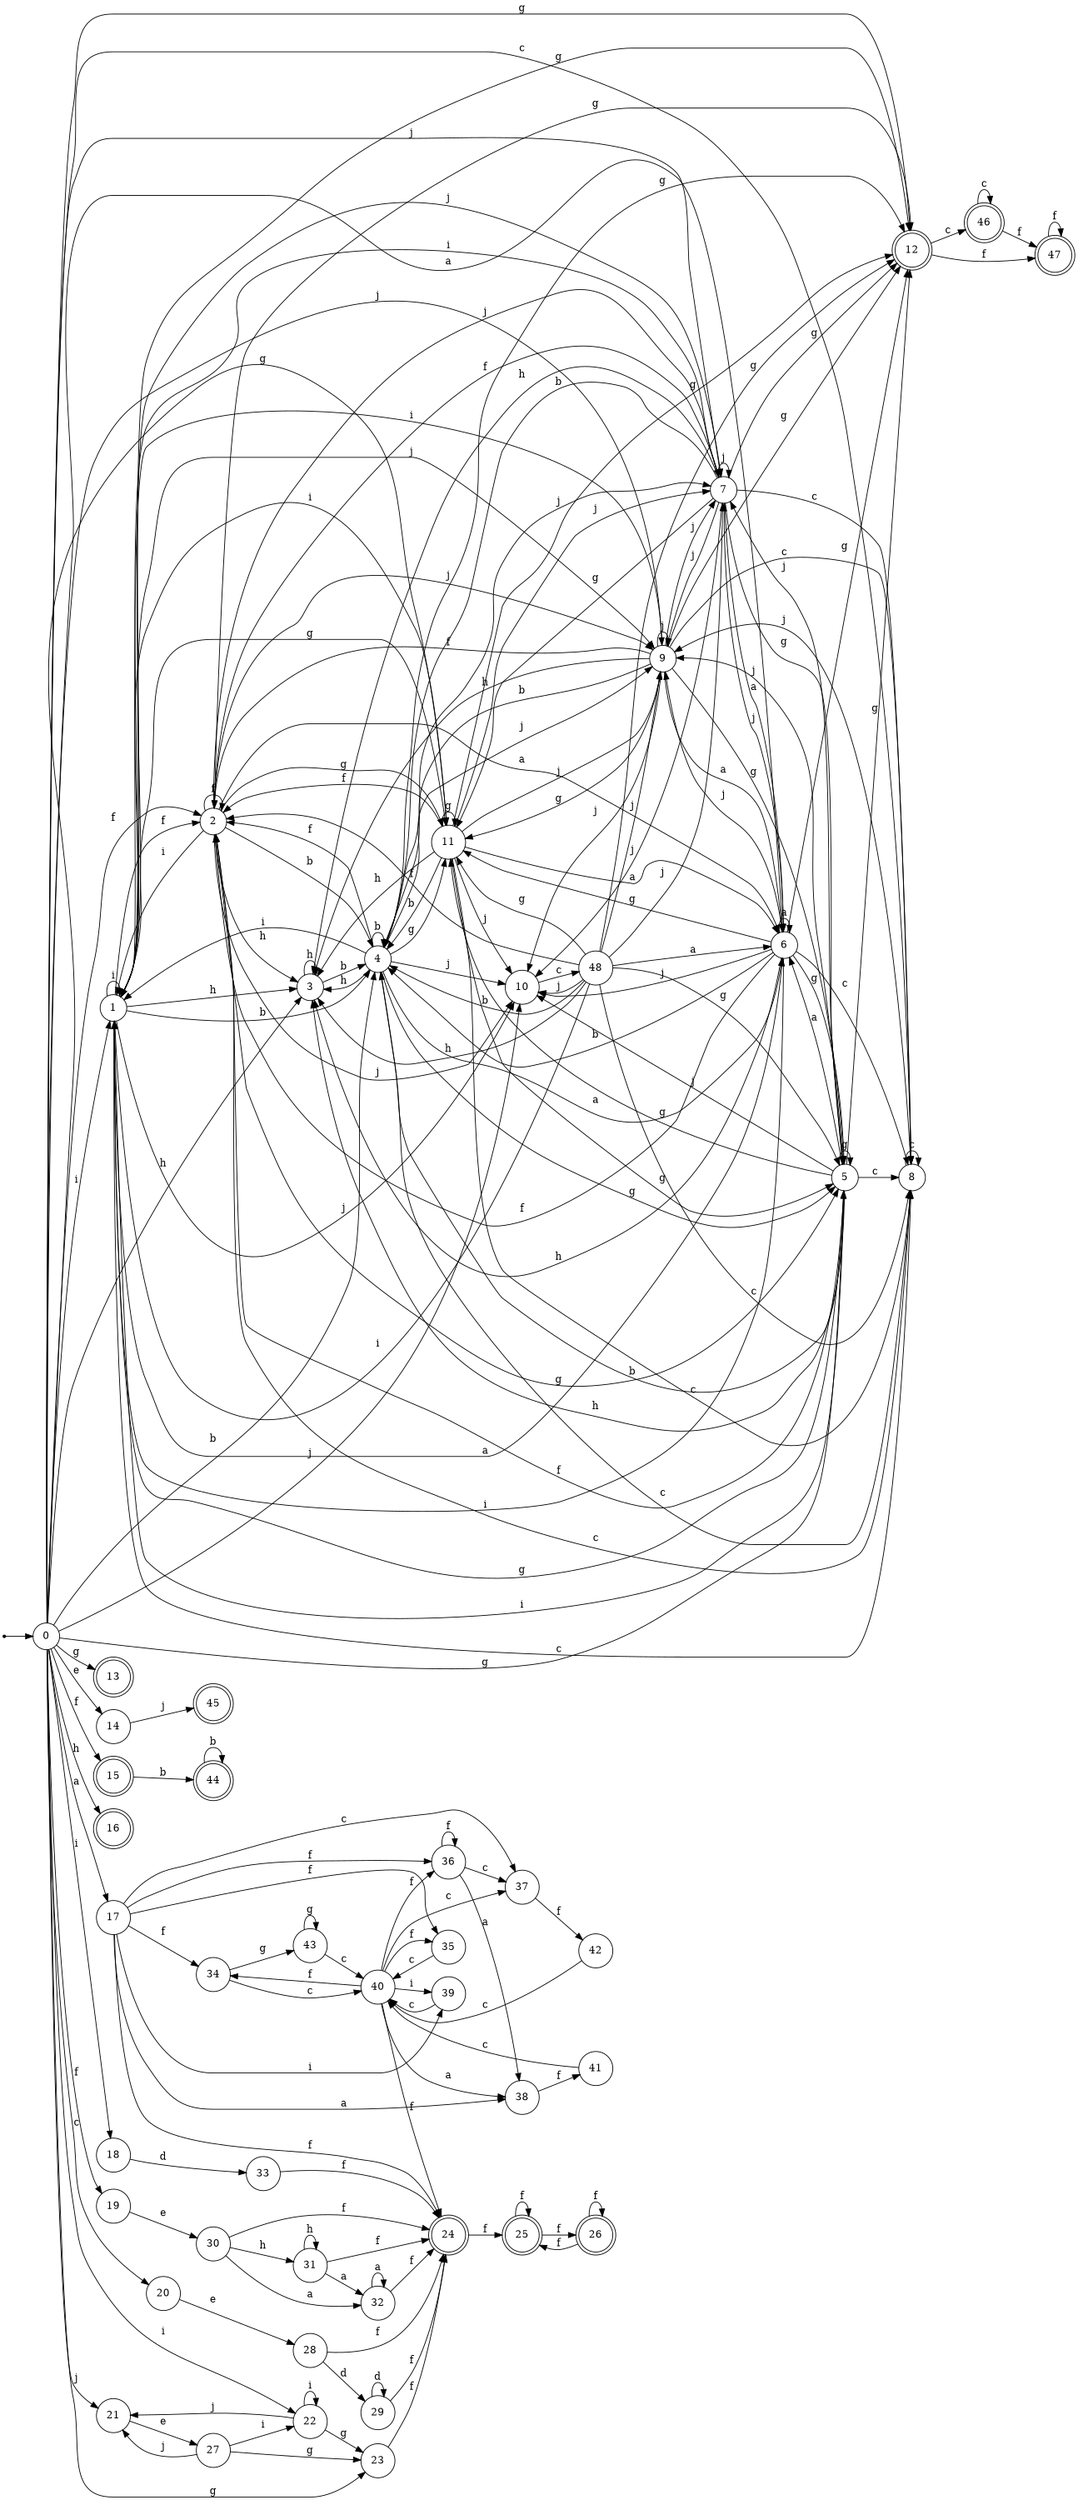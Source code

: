 digraph finite_state_machine {
rankdir=LR;
size="20,20";
node [shape = point]; "dummy0"
node [shape = circle]; "0";
"dummy0" -> "0";
node [shape = circle]; "1";
node [shape = circle]; "2";
node [shape = circle]; "3";
node [shape = circle]; "4";
node [shape = circle]; "5";
node [shape = circle]; "6";
node [shape = circle]; "7";
node [shape = circle]; "8";
node [shape = circle]; "9";
node [shape = circle]; "10";
node [shape = circle]; "11";
node [shape = doublecircle]; "12";node [shape = doublecircle]; "13";node [shape = circle]; "14";
node [shape = doublecircle]; "15";node [shape = doublecircle]; "16";node [shape = circle]; "17";
node [shape = circle]; "18";
node [shape = circle]; "19";
node [shape = circle]; "20";
node [shape = circle]; "21";
node [shape = circle]; "22";
node [shape = circle]; "23";
node [shape = doublecircle]; "24";node [shape = doublecircle]; "25";node [shape = doublecircle]; "26";node [shape = circle]; "27";
node [shape = circle]; "28";
node [shape = circle]; "29";
node [shape = circle]; "30";
node [shape = circle]; "31";
node [shape = circle]; "32";
node [shape = circle]; "33";
node [shape = circle]; "34";
node [shape = circle]; "35";
node [shape = circle]; "36";
node [shape = circle]; "37";
node [shape = circle]; "38";
node [shape = circle]; "39";
node [shape = circle]; "40";
node [shape = circle]; "41";
node [shape = circle]; "42";
node [shape = circle]; "43";
node [shape = doublecircle]; "44";node [shape = doublecircle]; "45";node [shape = doublecircle]; "46";node [shape = doublecircle]; "47";node [shape = circle]; "48";
"0" -> "1" [label = "i"];
 "0" -> "18" [label = "i"];
 "0" -> "22" [label = "i"];
 "0" -> "2" [label = "f"];
 "0" -> "19" [label = "f"];
 "0" -> "15" [label = "f"];
 "0" -> "16" [label = "h"];
 "0" -> "3" [label = "h"];
 "0" -> "4" [label = "b"];
 "0" -> "5" [label = "g"];
 "0" -> "23" [label = "g"];
 "0" -> "11" [label = "g"];
 "0" -> "12" [label = "g"];
 "0" -> "13" [label = "g"];
 "0" -> "17" [label = "a"];
 "0" -> "6" [label = "a"];
 "0" -> "9" [label = "j"];
 "0" -> "10" [label = "j"];
 "0" -> "21" [label = "j"];
 "0" -> "7" [label = "j"];
 "0" -> "8" [label = "c"];
 "0" -> "20" [label = "c"];
 "0" -> "14" [label = "e"];
 "23" -> "24" [label = "f"];
 "24" -> "25" [label = "f"];
 "25" -> "25" [label = "f"];
 "25" -> "26" [label = "f"];
 "26" -> "25" [label = "f"];
 "26" -> "26" [label = "f"];
 "22" -> "22" [label = "i"];
 "22" -> "21" [label = "j"];
 "22" -> "23" [label = "g"];
 "21" -> "27" [label = "e"];
 "27" -> "21" [label = "j"];
 "27" -> "22" [label = "i"];
 "27" -> "23" [label = "g"];
 "20" -> "28" [label = "e"];
 "28" -> "29" [label = "d"];
 "28" -> "24" [label = "f"];
 "29" -> "29" [label = "d"];
 "29" -> "24" [label = "f"];
 "19" -> "30" [label = "e"];
 "30" -> "31" [label = "h"];
 "30" -> "32" [label = "a"];
 "30" -> "24" [label = "f"];
 "32" -> "32" [label = "a"];
 "32" -> "24" [label = "f"];
 "31" -> "31" [label = "h"];
 "31" -> "32" [label = "a"];
 "31" -> "24" [label = "f"];
 "18" -> "33" [label = "d"];
 "33" -> "24" [label = "f"];
 "17" -> "24" [label = "f"];
 "17" -> "34" [label = "f"];
 "17" -> "35" [label = "f"];
 "17" -> "36" [label = "f"];
 "17" -> "37" [label = "c"];
 "17" -> "38" [label = "a"];
 "17" -> "39" [label = "i"];
 "39" -> "40" [label = "c"];
 "40" -> "24" [label = "f"];
 "40" -> "34" [label = "f"];
 "40" -> "35" [label = "f"];
 "40" -> "36" [label = "f"];
 "40" -> "37" [label = "c"];
 "40" -> "38" [label = "a"];
 "40" -> "39" [label = "i"];
 "38" -> "41" [label = "f"];
 "41" -> "40" [label = "c"];
 "37" -> "42" [label = "f"];
 "42" -> "40" [label = "c"];
 "36" -> "36" [label = "f"];
 "36" -> "37" [label = "c"];
 "36" -> "38" [label = "a"];
 "35" -> "40" [label = "c"];
 "34" -> "43" [label = "g"];
 "34" -> "40" [label = "c"];
 "43" -> "43" [label = "g"];
 "43" -> "40" [label = "c"];
 "15" -> "44" [label = "b"];
 "44" -> "44" [label = "b"];
 "14" -> "45" [label = "j"];
 "12" -> "46" [label = "c"];
 "12" -> "47" [label = "f"];
 "47" -> "47" [label = "f"];
 "46" -> "46" [label = "c"];
 "46" -> "47" [label = "f"];
 "11" -> "11" [label = "g"];
 "11" -> "12" [label = "g"];
 "11" -> "5" [label = "g"];
 "11" -> "1" [label = "i"];
 "11" -> "2" [label = "f"];
 "11" -> "3" [label = "h"];
 "11" -> "4" [label = "b"];
 "11" -> "6" [label = "a"];
 "11" -> "9" [label = "j"];
 "11" -> "10" [label = "j"];
 "11" -> "7" [label = "j"];
 "11" -> "8" [label = "c"];
 "10" -> "48" [label = "c"];
 "48" -> "9" [label = "j"];
 "48" -> "10" [label = "j"];
 "48" -> "7" [label = "j"];
 "48" -> "1" [label = "i"];
 "48" -> "2" [label = "f"];
 "48" -> "3" [label = "h"];
 "48" -> "4" [label = "b"];
 "48" -> "11" [label = "g"];
 "48" -> "12" [label = "g"];
 "48" -> "5" [label = "g"];
 "48" -> "6" [label = "a"];
 "48" -> "8" [label = "c"];
 "9" -> "9" [label = "j"];
 "9" -> "10" [label = "j"];
 "9" -> "7" [label = "j"];
 "9" -> "8" [label = "c"];
 "9" -> "1" [label = "i"];
 "9" -> "2" [label = "f"];
 "9" -> "3" [label = "h"];
 "9" -> "4" [label = "b"];
 "9" -> "11" [label = "g"];
 "9" -> "12" [label = "g"];
 "9" -> "5" [label = "g"];
 "9" -> "6" [label = "a"];
 "8" -> "8" [label = "c"];
 "8" -> "9" [label = "j"];
 "7" -> "9" [label = "j"];
 "7" -> "10" [label = "j"];
 "7" -> "7" [label = "j"];
 "7" -> "11" [label = "g"];
 "7" -> "12" [label = "g"];
 "7" -> "5" [label = "g"];
 "7" -> "6" [label = "a"];
 "7" -> "1" [label = "i"];
 "7" -> "2" [label = "f"];
 "7" -> "3" [label = "h"];
 "7" -> "4" [label = "b"];
 "7" -> "8" [label = "c"];
 "6" -> "6" [label = "a"];
 "6" -> "11" [label = "g"];
 "6" -> "12" [label = "g"];
 "6" -> "5" [label = "g"];
 "6" -> "9" [label = "j"];
 "6" -> "10" [label = "j"];
 "6" -> "7" [label = "j"];
 "6" -> "1" [label = "i"];
 "6" -> "2" [label = "f"];
 "6" -> "3" [label = "h"];
 "6" -> "4" [label = "b"];
 "6" -> "8" [label = "c"];
 "5" -> "11" [label = "g"];
 "5" -> "12" [label = "g"];
 "5" -> "5" [label = "g"];
 "5" -> "6" [label = "a"];
 "5" -> "9" [label = "j"];
 "5" -> "10" [label = "j"];
 "5" -> "7" [label = "j"];
 "5" -> "1" [label = "i"];
 "5" -> "2" [label = "f"];
 "5" -> "3" [label = "h"];
 "5" -> "4" [label = "b"];
 "5" -> "8" [label = "c"];
 "4" -> "4" [label = "b"];
 "4" -> "3" [label = "h"];
 "4" -> "1" [label = "i"];
 "4" -> "2" [label = "f"];
 "4" -> "11" [label = "g"];
 "4" -> "12" [label = "g"];
 "4" -> "5" [label = "g"];
 "4" -> "6" [label = "a"];
 "4" -> "9" [label = "j"];
 "4" -> "10" [label = "j"];
 "4" -> "7" [label = "j"];
 "4" -> "8" [label = "c"];
 "3" -> "3" [label = "h"];
 "3" -> "4" [label = "b"];
 "2" -> "2" [label = "f"];
 "2" -> "1" [label = "i"];
 "2" -> "3" [label = "h"];
 "2" -> "4" [label = "b"];
 "2" -> "11" [label = "g"];
 "2" -> "12" [label = "g"];
 "2" -> "5" [label = "g"];
 "2" -> "6" [label = "a"];
 "2" -> "9" [label = "j"];
 "2" -> "10" [label = "j"];
 "2" -> "7" [label = "j"];
 "2" -> "8" [label = "c"];
 "1" -> "1" [label = "i"];
 "1" -> "2" [label = "f"];
 "1" -> "3" [label = "h"];
 "1" -> "4" [label = "b"];
 "1" -> "11" [label = "g"];
 "1" -> "12" [label = "g"];
 "1" -> "5" [label = "g"];
 "1" -> "6" [label = "a"];
 "1" -> "9" [label = "j"];
 "1" -> "10" [label = "j"];
 "1" -> "7" [label = "j"];
 "1" -> "8" [label = "c"];
 }
